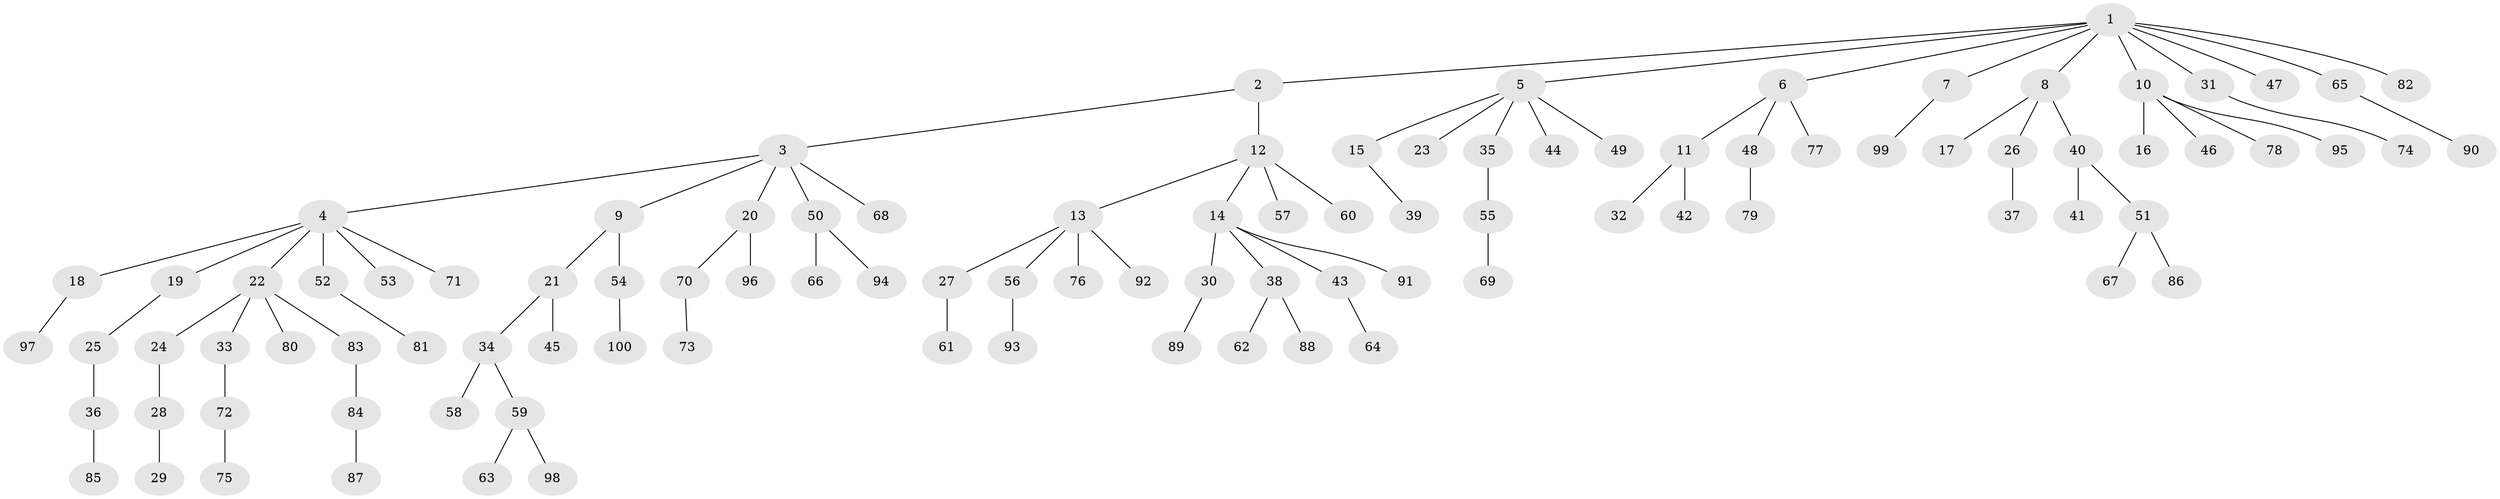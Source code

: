 // coarse degree distribution, {9: 0.01639344262295082, 3: 0.06557377049180328, 5: 0.03278688524590164, 6: 0.01639344262295082, 1: 0.5409836065573771, 4: 0.08196721311475409, 2: 0.2459016393442623}
// Generated by graph-tools (version 1.1) at 2025/51/03/04/25 22:51:53]
// undirected, 100 vertices, 99 edges
graph export_dot {
  node [color=gray90,style=filled];
  1;
  2;
  3;
  4;
  5;
  6;
  7;
  8;
  9;
  10;
  11;
  12;
  13;
  14;
  15;
  16;
  17;
  18;
  19;
  20;
  21;
  22;
  23;
  24;
  25;
  26;
  27;
  28;
  29;
  30;
  31;
  32;
  33;
  34;
  35;
  36;
  37;
  38;
  39;
  40;
  41;
  42;
  43;
  44;
  45;
  46;
  47;
  48;
  49;
  50;
  51;
  52;
  53;
  54;
  55;
  56;
  57;
  58;
  59;
  60;
  61;
  62;
  63;
  64;
  65;
  66;
  67;
  68;
  69;
  70;
  71;
  72;
  73;
  74;
  75;
  76;
  77;
  78;
  79;
  80;
  81;
  82;
  83;
  84;
  85;
  86;
  87;
  88;
  89;
  90;
  91;
  92;
  93;
  94;
  95;
  96;
  97;
  98;
  99;
  100;
  1 -- 2;
  1 -- 5;
  1 -- 6;
  1 -- 7;
  1 -- 8;
  1 -- 10;
  1 -- 31;
  1 -- 47;
  1 -- 65;
  1 -- 82;
  2 -- 3;
  2 -- 12;
  3 -- 4;
  3 -- 9;
  3 -- 20;
  3 -- 50;
  3 -- 68;
  4 -- 18;
  4 -- 19;
  4 -- 22;
  4 -- 52;
  4 -- 53;
  4 -- 71;
  5 -- 15;
  5 -- 23;
  5 -- 35;
  5 -- 44;
  5 -- 49;
  6 -- 11;
  6 -- 48;
  6 -- 77;
  7 -- 99;
  8 -- 17;
  8 -- 26;
  8 -- 40;
  9 -- 21;
  9 -- 54;
  10 -- 16;
  10 -- 46;
  10 -- 78;
  10 -- 95;
  11 -- 32;
  11 -- 42;
  12 -- 13;
  12 -- 14;
  12 -- 57;
  12 -- 60;
  13 -- 27;
  13 -- 56;
  13 -- 76;
  13 -- 92;
  14 -- 30;
  14 -- 38;
  14 -- 43;
  14 -- 91;
  15 -- 39;
  18 -- 97;
  19 -- 25;
  20 -- 70;
  20 -- 96;
  21 -- 34;
  21 -- 45;
  22 -- 24;
  22 -- 33;
  22 -- 80;
  22 -- 83;
  24 -- 28;
  25 -- 36;
  26 -- 37;
  27 -- 61;
  28 -- 29;
  30 -- 89;
  31 -- 74;
  33 -- 72;
  34 -- 58;
  34 -- 59;
  35 -- 55;
  36 -- 85;
  38 -- 62;
  38 -- 88;
  40 -- 41;
  40 -- 51;
  43 -- 64;
  48 -- 79;
  50 -- 66;
  50 -- 94;
  51 -- 67;
  51 -- 86;
  52 -- 81;
  54 -- 100;
  55 -- 69;
  56 -- 93;
  59 -- 63;
  59 -- 98;
  65 -- 90;
  70 -- 73;
  72 -- 75;
  83 -- 84;
  84 -- 87;
}
